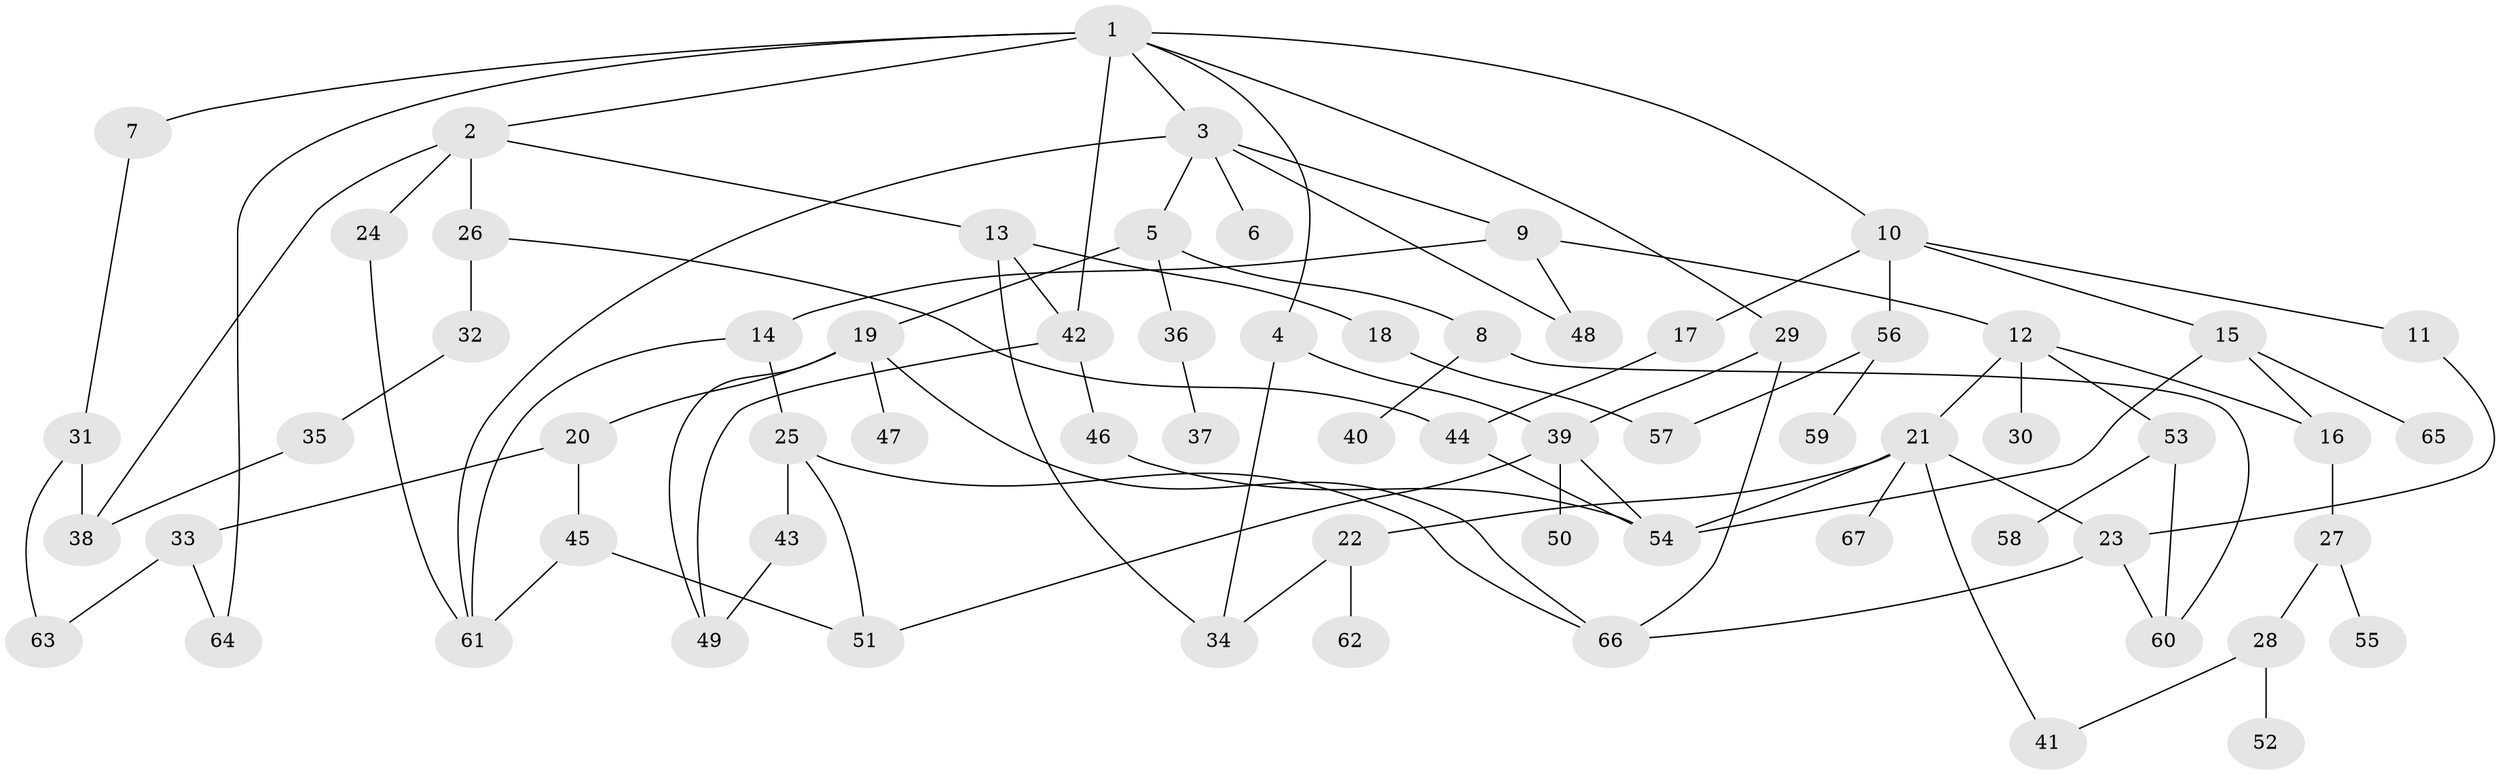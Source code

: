 // coarse degree distribution, {7: 0.02127659574468085, 5: 0.14893617021276595, 9: 0.02127659574468085, 4: 0.1702127659574468, 1: 0.19148936170212766, 2: 0.19148936170212766, 3: 0.2553191489361702}
// Generated by graph-tools (version 1.1) at 2025/48/03/04/25 22:48:36]
// undirected, 67 vertices, 96 edges
graph export_dot {
  node [color=gray90,style=filled];
  1;
  2;
  3;
  4;
  5;
  6;
  7;
  8;
  9;
  10;
  11;
  12;
  13;
  14;
  15;
  16;
  17;
  18;
  19;
  20;
  21;
  22;
  23;
  24;
  25;
  26;
  27;
  28;
  29;
  30;
  31;
  32;
  33;
  34;
  35;
  36;
  37;
  38;
  39;
  40;
  41;
  42;
  43;
  44;
  45;
  46;
  47;
  48;
  49;
  50;
  51;
  52;
  53;
  54;
  55;
  56;
  57;
  58;
  59;
  60;
  61;
  62;
  63;
  64;
  65;
  66;
  67;
  1 -- 2;
  1 -- 3;
  1 -- 4;
  1 -- 7;
  1 -- 10;
  1 -- 29;
  1 -- 42;
  1 -- 64;
  2 -- 13;
  2 -- 24;
  2 -- 26;
  2 -- 38;
  3 -- 5;
  3 -- 6;
  3 -- 9;
  3 -- 61;
  3 -- 48;
  4 -- 34;
  4 -- 39;
  5 -- 8;
  5 -- 19;
  5 -- 36;
  7 -- 31;
  8 -- 40;
  8 -- 60;
  9 -- 12;
  9 -- 14;
  9 -- 48;
  10 -- 11;
  10 -- 15;
  10 -- 17;
  10 -- 56;
  11 -- 23;
  12 -- 21;
  12 -- 30;
  12 -- 53;
  12 -- 16;
  13 -- 18;
  13 -- 34;
  13 -- 42;
  14 -- 25;
  14 -- 61;
  15 -- 16;
  15 -- 65;
  15 -- 54;
  16 -- 27;
  17 -- 44;
  18 -- 57;
  19 -- 20;
  19 -- 47;
  19 -- 49;
  19 -- 66;
  20 -- 33;
  20 -- 45;
  21 -- 22;
  21 -- 23;
  21 -- 41;
  21 -- 67;
  21 -- 54;
  22 -- 62;
  22 -- 34;
  23 -- 60;
  23 -- 66;
  24 -- 61;
  25 -- 43;
  25 -- 66;
  25 -- 51;
  26 -- 32;
  26 -- 44;
  27 -- 28;
  27 -- 55;
  28 -- 52;
  28 -- 41;
  29 -- 39;
  29 -- 66;
  31 -- 63;
  31 -- 38;
  32 -- 35;
  33 -- 64;
  33 -- 63;
  35 -- 38;
  36 -- 37;
  39 -- 50;
  39 -- 51;
  39 -- 54;
  42 -- 46;
  42 -- 49;
  43 -- 49;
  44 -- 54;
  45 -- 61;
  45 -- 51;
  46 -- 54;
  53 -- 58;
  53 -- 60;
  56 -- 57;
  56 -- 59;
}
